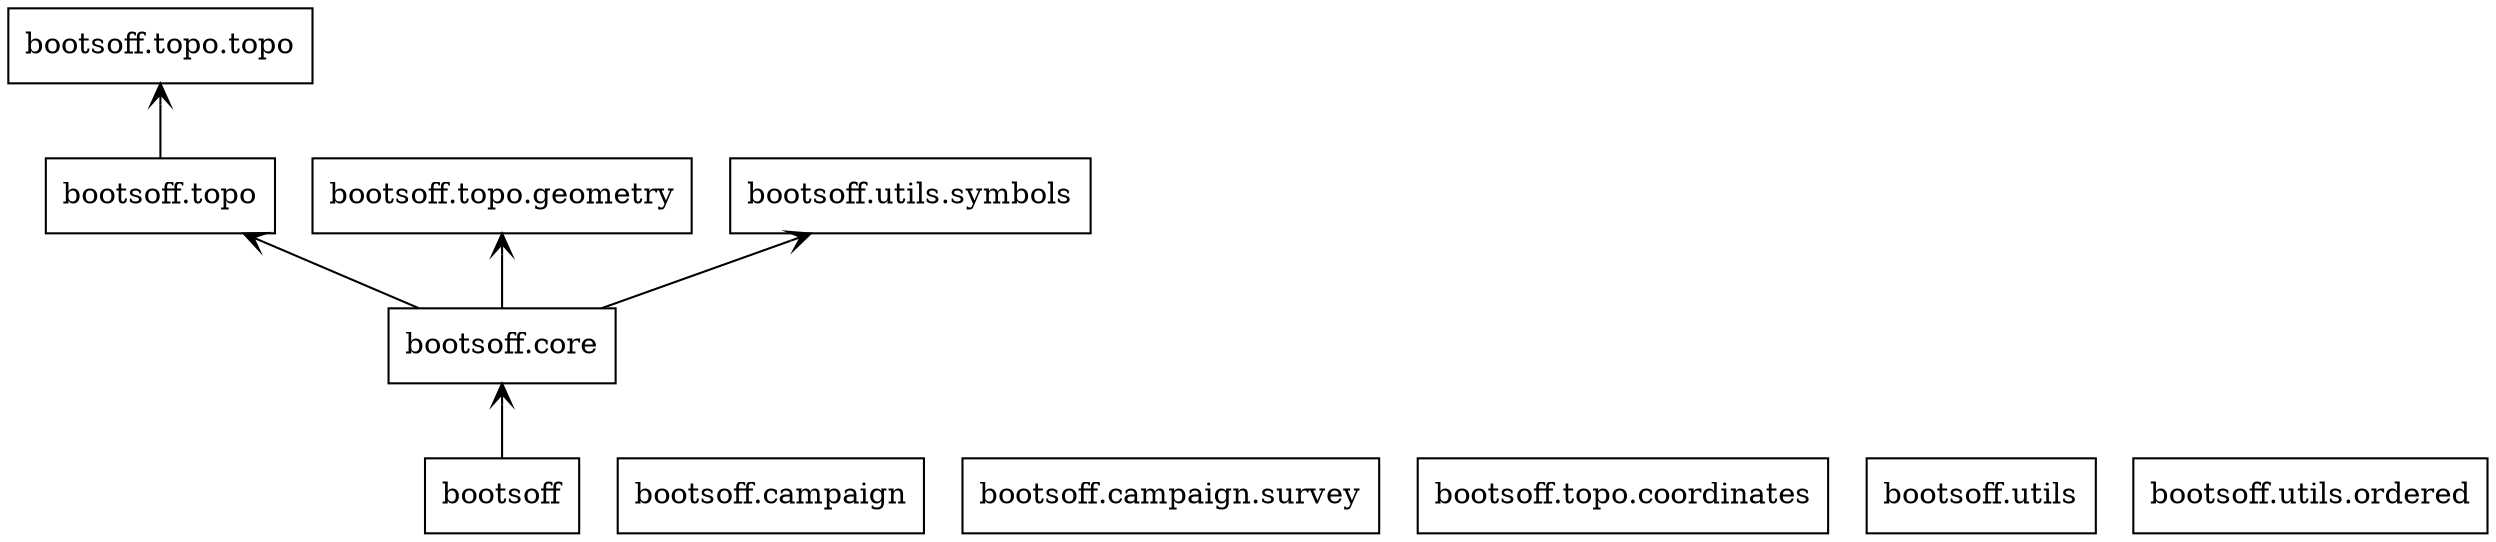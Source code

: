 digraph "packages_uml_bootsoff" {
charset="utf-8"
rankdir=BT
"0" [label="bootsoff", shape="box"];
"1" [label="bootsoff.campaign", shape="box"];
"2" [label="bootsoff.campaign.survey", shape="box"];
"3" [label="bootsoff.core", shape="box"];
"4" [label="bootsoff.topo", shape="box"];
"5" [label="bootsoff.topo.coordinates", shape="box"];
"6" [label="bootsoff.topo.geometry", shape="box"];
"7" [label="bootsoff.topo.topo", shape="box"];
"8" [label="bootsoff.utils", shape="box"];
"9" [label="bootsoff.utils.ordered", shape="box"];
"10" [label="bootsoff.utils.symbols", shape="box"];
"0" -> "3" [arrowhead="open", arrowtail="none"];
"3" -> "4" [arrowhead="open", arrowtail="none"];
"3" -> "6" [arrowhead="open", arrowtail="none"];
"3" -> "10" [arrowhead="open", arrowtail="none"];
"4" -> "7" [arrowhead="open", arrowtail="none"];
}
